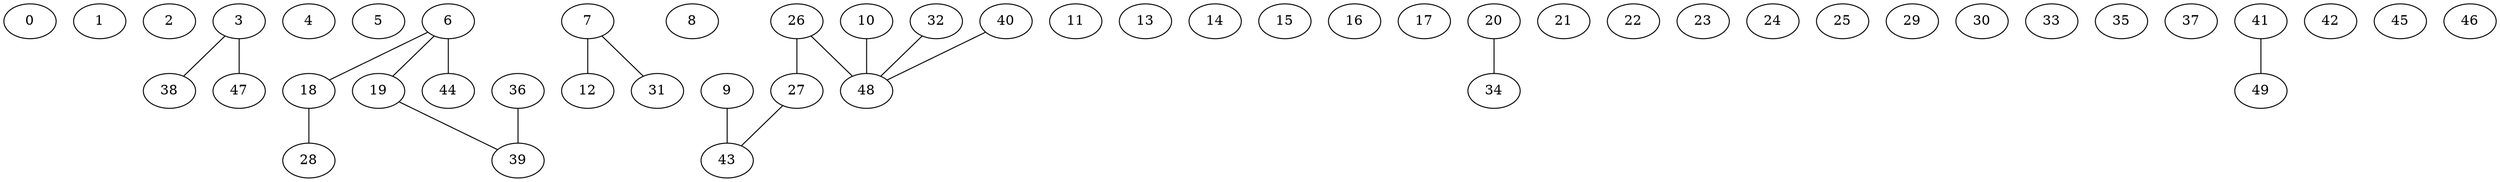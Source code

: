 strict graph {
0;
1;
2;
3;
4;
5;
6;
7;
8;
9;
10;
11;
12;
13;
14;
15;
16;
17;
18;
19;
20;
21;
22;
23;
24;
25;
26;
27;
28;
29;
30;
31;
32;
33;
34;
35;
36;
37;
38;
39;
40;
41;
42;
43;
44;
45;
46;
47;
48;
49;
3 -- 38 [weight=1];
3 -- 47 [weight=4];
6 -- 18 [weight=4];
6 -- 19 [weight=2];
6 -- 44 [weight=10];
7 -- 12 [weight=10];
7 -- 31 [weight=5];
9 -- 43 [weight=10];
10 -- 48 [weight=9];
18 -- 28 [weight=7];
19 -- 39 [weight=3];
20 -- 34 [weight=7];
26 -- 27 [weight=8];
26 -- 48 [weight=10];
27 -- 43 [weight=2];
32 -- 48 [weight=5];
36 -- 39 [weight=9];
40 -- 48 [weight=9];
41 -- 49 [weight=1];
}
